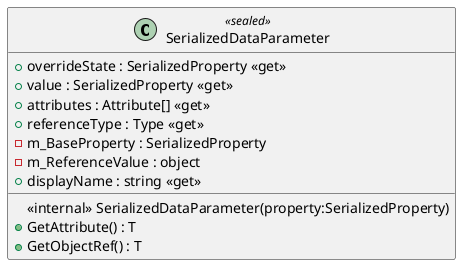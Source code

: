 @startuml
class SerializedDataParameter <<sealed>> {
    + overrideState : SerializedProperty <<get>>
    + value : SerializedProperty <<get>>
    + attributes : Attribute[] <<get>>
    + referenceType : Type <<get>>
    - m_BaseProperty : SerializedProperty
    - m_ReferenceValue : object
    + displayName : string <<get>>
    <<internal>> SerializedDataParameter(property:SerializedProperty)
    + GetAttribute() : T
    + GetObjectRef() : T
}
@enduml
